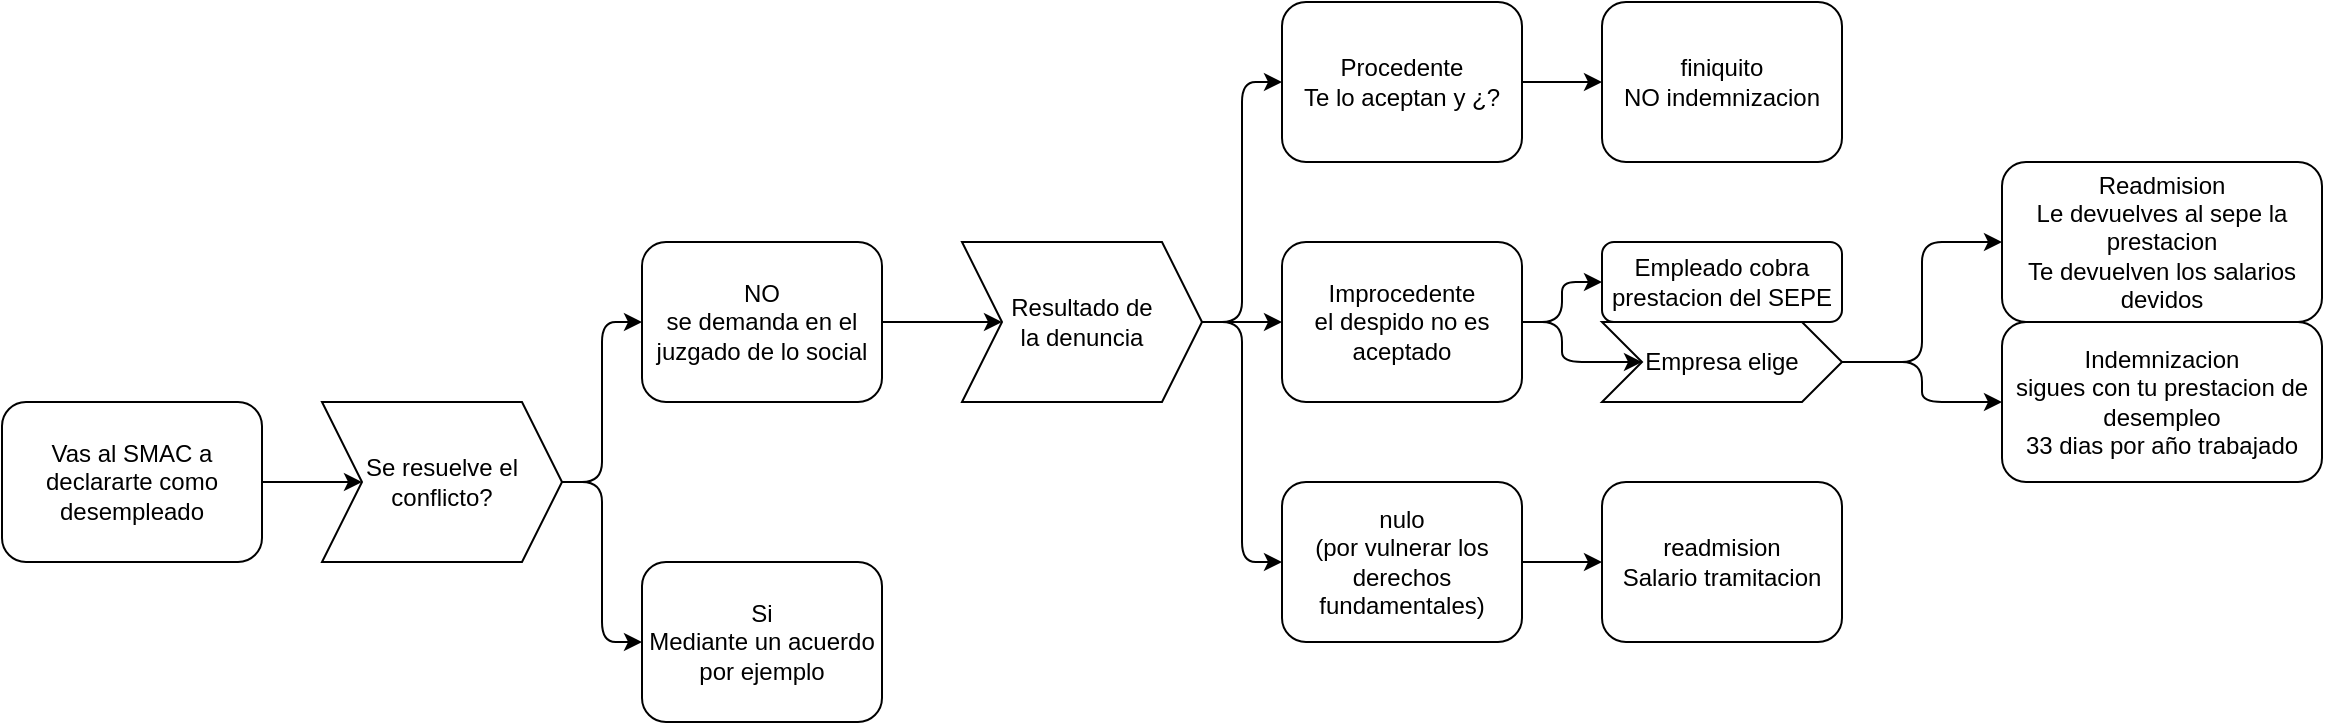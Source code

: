 <mxfile>
    <diagram id="bDDkX-Q1g9hhVsvH_oXu" name="Page-1">
        <mxGraphModel dx="1117" dy="611" grid="1" gridSize="10" guides="1" tooltips="1" connect="1" arrows="1" fold="1" page="1" pageScale="1" pageWidth="850" pageHeight="1100" math="0" shadow="0">
            <root>
                <mxCell id="0"/>
                <mxCell id="1" parent="0"/>
                <mxCell id="5" style="edgeStyle=none;html=1;" parent="1" source="2" target="4" edge="1">
                    <mxGeometry relative="1" as="geometry"/>
                </mxCell>
                <mxCell id="2" value="Vas al SMAC a declararte como desempleado" style="rounded=1;whiteSpace=wrap;html=1;" parent="1" vertex="1">
                    <mxGeometry y="320" width="130" height="80" as="geometry"/>
                </mxCell>
                <mxCell id="8" style="edgeStyle=orthogonalEdgeStyle;html=1;" parent="1" source="4" target="7" edge="1">
                    <mxGeometry relative="1" as="geometry"/>
                </mxCell>
                <mxCell id="9" style="edgeStyle=orthogonalEdgeStyle;html=1;" parent="1" source="4" target="6" edge="1">
                    <mxGeometry relative="1" as="geometry"/>
                </mxCell>
                <mxCell id="4" value="Se resuelve el conflicto?" style="shape=step;perimeter=stepPerimeter;whiteSpace=wrap;html=1;fixedSize=1;" parent="1" vertex="1">
                    <mxGeometry x="160" y="320" width="120" height="80" as="geometry"/>
                </mxCell>
                <mxCell id="6" value="Si&lt;br&gt;Mediante un acuerdo por ejemplo" style="rounded=1;whiteSpace=wrap;html=1;" parent="1" vertex="1">
                    <mxGeometry x="320" y="400" width="120" height="80" as="geometry"/>
                </mxCell>
                <mxCell id="11" style="edgeStyle=orthogonalEdgeStyle;html=1;" parent="1" source="7" target="10" edge="1">
                    <mxGeometry relative="1" as="geometry"/>
                </mxCell>
                <mxCell id="7" value="NO&lt;br&gt;se demanda en el juzgado de lo social" style="rounded=1;whiteSpace=wrap;html=1;" parent="1" vertex="1">
                    <mxGeometry x="320" y="240" width="120" height="80" as="geometry"/>
                </mxCell>
                <mxCell id="16" style="edgeStyle=orthogonalEdgeStyle;html=1;entryX=0;entryY=0.5;entryDx=0;entryDy=0;fontSize=13;" parent="1" source="10" target="12" edge="1">
                    <mxGeometry relative="1" as="geometry"/>
                </mxCell>
                <mxCell id="17" style="edgeStyle=orthogonalEdgeStyle;html=1;fontSize=13;" parent="1" source="10" target="13" edge="1">
                    <mxGeometry relative="1" as="geometry"/>
                </mxCell>
                <mxCell id="18" style="edgeStyle=orthogonalEdgeStyle;html=1;entryX=0;entryY=0.5;entryDx=0;entryDy=0;fontSize=13;" parent="1" source="10" target="14" edge="1">
                    <mxGeometry relative="1" as="geometry"/>
                </mxCell>
                <mxCell id="10" value="Resultado de &lt;br&gt;la denuncia" style="shape=step;perimeter=stepPerimeter;whiteSpace=wrap;html=1;fixedSize=1;size=20;" parent="1" vertex="1">
                    <mxGeometry x="480" y="240" width="120" height="80" as="geometry"/>
                </mxCell>
                <mxCell id="33" style="edgeStyle=none;html=1;" edge="1" parent="1" source="12" target="32">
                    <mxGeometry relative="1" as="geometry"/>
                </mxCell>
                <mxCell id="12" value="Procedente&lt;br&gt;Te lo aceptan y ¿?" style="rounded=1;whiteSpace=wrap;html=1;" parent="1" vertex="1">
                    <mxGeometry x="640" y="120" width="120" height="80" as="geometry"/>
                </mxCell>
                <mxCell id="25" style="edgeStyle=orthogonalEdgeStyle;html=1;fontSize=13;" parent="1" source="13" target="22" edge="1">
                    <mxGeometry relative="1" as="geometry"/>
                </mxCell>
                <mxCell id="26" style="edgeStyle=orthogonalEdgeStyle;html=1;entryX=0;entryY=0.5;entryDx=0;entryDy=0;fontSize=13;" parent="1" source="13" target="24" edge="1">
                    <mxGeometry relative="1" as="geometry"/>
                </mxCell>
                <mxCell id="13" value="Improcedente&lt;br&gt;el despido no es aceptado" style="rounded=1;whiteSpace=wrap;html=1;" parent="1" vertex="1">
                    <mxGeometry x="640" y="240" width="120" height="80" as="geometry"/>
                </mxCell>
                <mxCell id="31" value="" style="edgeStyle=none;html=1;" edge="1" parent="1" source="14" target="20">
                    <mxGeometry relative="1" as="geometry"/>
                </mxCell>
                <mxCell id="14" value="nulo&lt;br&gt;(por vulnerar los derechos fundamentales)" style="rounded=1;whiteSpace=wrap;html=1;" parent="1" vertex="1">
                    <mxGeometry x="640" y="360" width="120" height="80" as="geometry"/>
                </mxCell>
                <mxCell id="20" value="readmision&lt;br&gt;Salario tramitacion" style="rounded=1;whiteSpace=wrap;html=1;" parent="1" vertex="1">
                    <mxGeometry x="800" y="360" width="120" height="80" as="geometry"/>
                </mxCell>
                <mxCell id="22" value="Empleado cobra prestacion del SEPE" style="rounded=1;whiteSpace=wrap;html=1;" parent="1" vertex="1">
                    <mxGeometry x="800" y="240" width="120" height="40" as="geometry"/>
                </mxCell>
                <mxCell id="29" style="edgeStyle=orthogonalEdgeStyle;html=1;fontSize=13;" parent="1" source="24" target="27" edge="1">
                    <mxGeometry relative="1" as="geometry"/>
                </mxCell>
                <mxCell id="30" style="edgeStyle=orthogonalEdgeStyle;html=1;fontSize=13;" parent="1" source="24" target="28" edge="1">
                    <mxGeometry relative="1" as="geometry"/>
                </mxCell>
                <mxCell id="24" value="Empresa elige" style="shape=step;perimeter=stepPerimeter;whiteSpace=wrap;html=1;fixedSize=1;size=20;" parent="1" vertex="1">
                    <mxGeometry x="800" y="280" width="120" height="40" as="geometry"/>
                </mxCell>
                <mxCell id="27" value="Readmision&lt;br&gt;Le devuelves al sepe la prestacion&lt;br&gt;Te devuelven los salarios devidos" style="rounded=1;whiteSpace=wrap;html=1;" parent="1" vertex="1">
                    <mxGeometry x="1000" y="200" width="160" height="80" as="geometry"/>
                </mxCell>
                <mxCell id="28" value="Indemnizacion&lt;br&gt;sigues con tu prestacion de desempleo&lt;br&gt;33 dias por año trabajado" style="rounded=1;whiteSpace=wrap;html=1;" parent="1" vertex="1">
                    <mxGeometry x="1000" y="280" width="160" height="80" as="geometry"/>
                </mxCell>
                <mxCell id="32" value="finiquito&lt;br&gt;NO indemnizacion" style="rounded=1;whiteSpace=wrap;html=1;" vertex="1" parent="1">
                    <mxGeometry x="800" y="120" width="120" height="80" as="geometry"/>
                </mxCell>
            </root>
        </mxGraphModel>
    </diagram>
</mxfile>